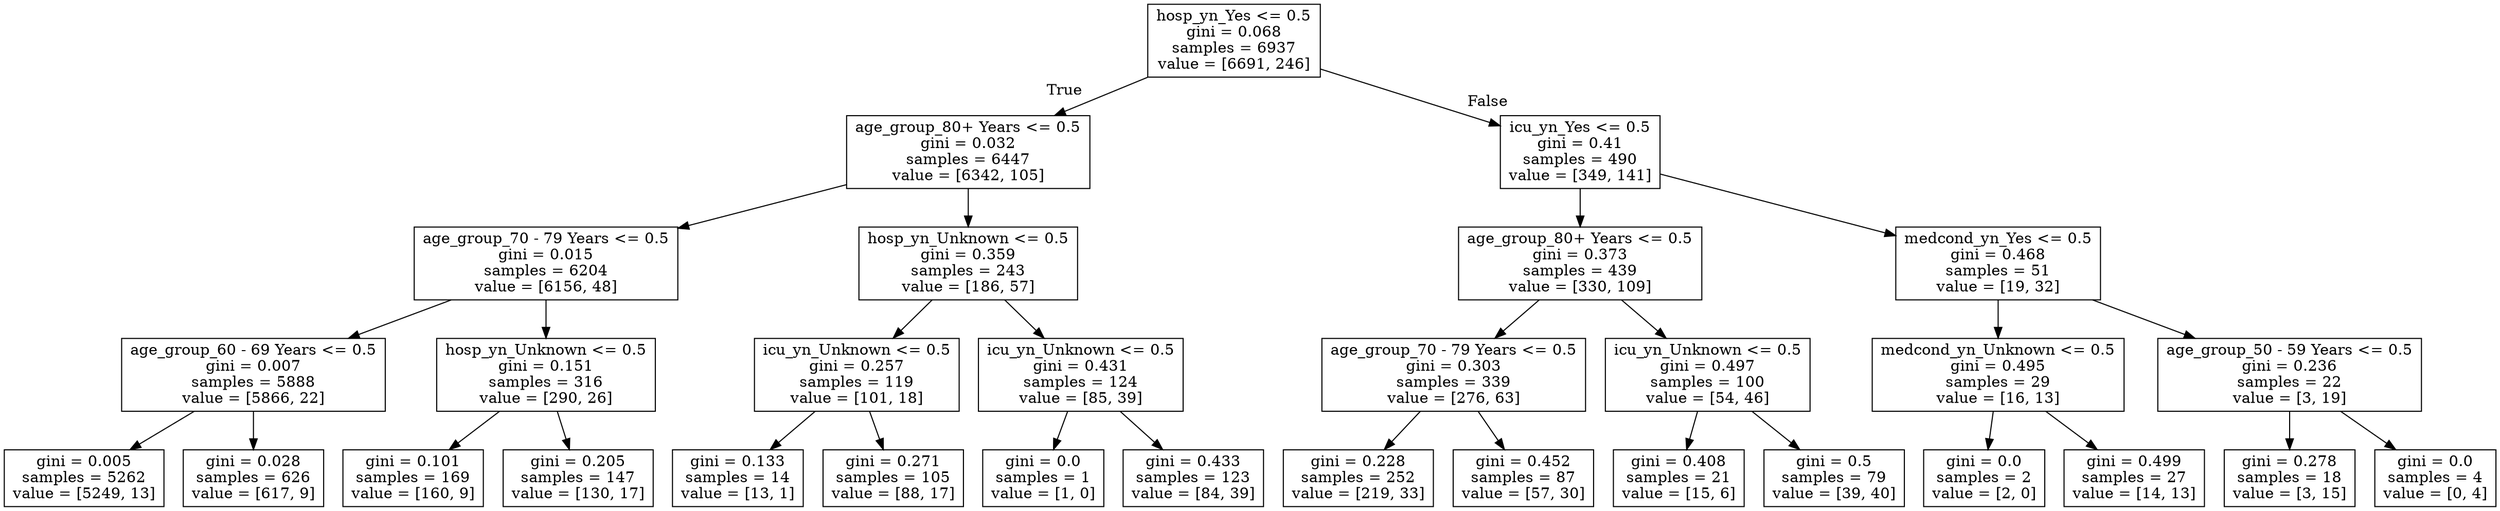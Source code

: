 digraph Tree {
node [shape=box] ;
0 [label="hosp_yn_Yes <= 0.5\ngini = 0.068\nsamples = 6937\nvalue = [6691, 246]"] ;
1 [label="age_group_80+ Years <= 0.5\ngini = 0.032\nsamples = 6447\nvalue = [6342, 105]"] ;
0 -> 1 [labeldistance=2.5, labelangle=45, headlabel="True"] ;
2 [label="age_group_70 - 79 Years <= 0.5\ngini = 0.015\nsamples = 6204\nvalue = [6156, 48]"] ;
1 -> 2 ;
3 [label="age_group_60 - 69 Years <= 0.5\ngini = 0.007\nsamples = 5888\nvalue = [5866, 22]"] ;
2 -> 3 ;
4 [label="gini = 0.005\nsamples = 5262\nvalue = [5249, 13]"] ;
3 -> 4 ;
5 [label="gini = 0.028\nsamples = 626\nvalue = [617, 9]"] ;
3 -> 5 ;
6 [label="hosp_yn_Unknown <= 0.5\ngini = 0.151\nsamples = 316\nvalue = [290, 26]"] ;
2 -> 6 ;
7 [label="gini = 0.101\nsamples = 169\nvalue = [160, 9]"] ;
6 -> 7 ;
8 [label="gini = 0.205\nsamples = 147\nvalue = [130, 17]"] ;
6 -> 8 ;
9 [label="hosp_yn_Unknown <= 0.5\ngini = 0.359\nsamples = 243\nvalue = [186, 57]"] ;
1 -> 9 ;
10 [label="icu_yn_Unknown <= 0.5\ngini = 0.257\nsamples = 119\nvalue = [101, 18]"] ;
9 -> 10 ;
11 [label="gini = 0.133\nsamples = 14\nvalue = [13, 1]"] ;
10 -> 11 ;
12 [label="gini = 0.271\nsamples = 105\nvalue = [88, 17]"] ;
10 -> 12 ;
13 [label="icu_yn_Unknown <= 0.5\ngini = 0.431\nsamples = 124\nvalue = [85, 39]"] ;
9 -> 13 ;
14 [label="gini = 0.0\nsamples = 1\nvalue = [1, 0]"] ;
13 -> 14 ;
15 [label="gini = 0.433\nsamples = 123\nvalue = [84, 39]"] ;
13 -> 15 ;
16 [label="icu_yn_Yes <= 0.5\ngini = 0.41\nsamples = 490\nvalue = [349, 141]"] ;
0 -> 16 [labeldistance=2.5, labelangle=-45, headlabel="False"] ;
17 [label="age_group_80+ Years <= 0.5\ngini = 0.373\nsamples = 439\nvalue = [330, 109]"] ;
16 -> 17 ;
18 [label="age_group_70 - 79 Years <= 0.5\ngini = 0.303\nsamples = 339\nvalue = [276, 63]"] ;
17 -> 18 ;
19 [label="gini = 0.228\nsamples = 252\nvalue = [219, 33]"] ;
18 -> 19 ;
20 [label="gini = 0.452\nsamples = 87\nvalue = [57, 30]"] ;
18 -> 20 ;
21 [label="icu_yn_Unknown <= 0.5\ngini = 0.497\nsamples = 100\nvalue = [54, 46]"] ;
17 -> 21 ;
22 [label="gini = 0.408\nsamples = 21\nvalue = [15, 6]"] ;
21 -> 22 ;
23 [label="gini = 0.5\nsamples = 79\nvalue = [39, 40]"] ;
21 -> 23 ;
24 [label="medcond_yn_Yes <= 0.5\ngini = 0.468\nsamples = 51\nvalue = [19, 32]"] ;
16 -> 24 ;
25 [label="medcond_yn_Unknown <= 0.5\ngini = 0.495\nsamples = 29\nvalue = [16, 13]"] ;
24 -> 25 ;
26 [label="gini = 0.0\nsamples = 2\nvalue = [2, 0]"] ;
25 -> 26 ;
27 [label="gini = 0.499\nsamples = 27\nvalue = [14, 13]"] ;
25 -> 27 ;
28 [label="age_group_50 - 59 Years <= 0.5\ngini = 0.236\nsamples = 22\nvalue = [3, 19]"] ;
24 -> 28 ;
29 [label="gini = 0.278\nsamples = 18\nvalue = [3, 15]"] ;
28 -> 29 ;
30 [label="gini = 0.0\nsamples = 4\nvalue = [0, 4]"] ;
28 -> 30 ;
}